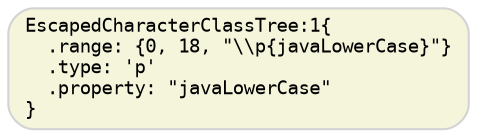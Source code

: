 digraph G {
  rankdir=LR;
  graph [fontname="Monospace", fontsize="11"]

  // default nodes
  node [fontname="Monospace", fontsize= "9", shape="box", style="rounded,filled", color="LightGray", fillcolor="Beige", fixedsize="false", width="0.75"]
  1[ label="EscapedCharacterClassTree:1\{\l  .range: \{0, 18, \"\\\\p\{javaLowerCase\}\"\}\l  .type: 'p'\l  .property: \"javaLowerCase\"\l\}\l" ]
}
